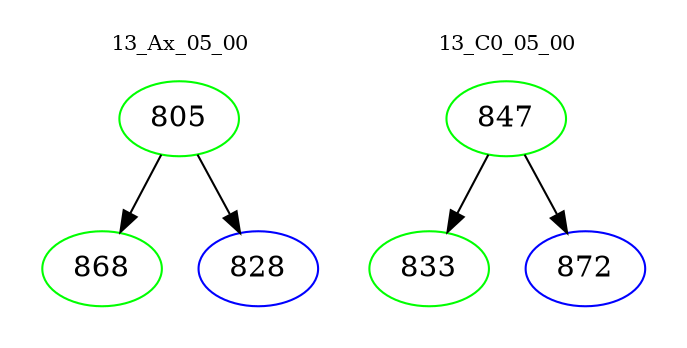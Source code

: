 digraph{
subgraph cluster_0 {
color = white
label = "13_Ax_05_00";
fontsize=10;
T0_805 [label="805", color="green"]
T0_805 -> T0_868 [color="black"]
T0_868 [label="868", color="green"]
T0_805 -> T0_828 [color="black"]
T0_828 [label="828", color="blue"]
}
subgraph cluster_1 {
color = white
label = "13_C0_05_00";
fontsize=10;
T1_847 [label="847", color="green"]
T1_847 -> T1_833 [color="black"]
T1_833 [label="833", color="green"]
T1_847 -> T1_872 [color="black"]
T1_872 [label="872", color="blue"]
}
}
